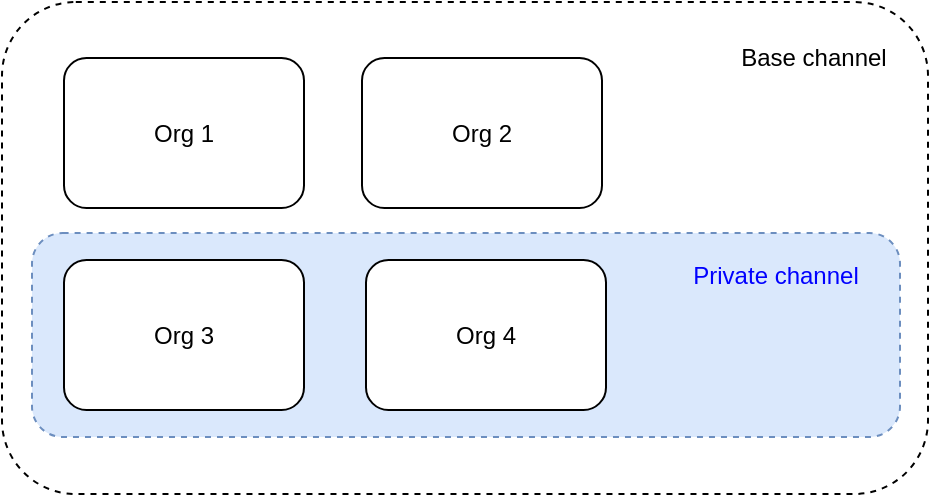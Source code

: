 <mxfile version="13.3.0"><diagram id="zMA71pVhdOVvMvDoPxeh" name="Page-1"><mxGraphModel dx="1422" dy="713" grid="0" gridSize="10" guides="1" tooltips="1" connect="1" arrows="1" fold="1" page="1" pageScale="1" pageWidth="1169" pageHeight="827" math="0" shadow="0"><root><mxCell id="0"/><mxCell id="1" parent="0"/><mxCell id="d1VhHd23hDS_7qmZMSY7-10" value="" style="rounded=1;whiteSpace=wrap;html=1;dashed=1;" parent="1" vertex="1"><mxGeometry x="148" y="222" width="463" height="246" as="geometry"/></mxCell><mxCell id="OGMAs-vKwfj34p7YF8Y2-1" value="Org 1" style="rounded=1;whiteSpace=wrap;html=1;align=center;" parent="1" vertex="1"><mxGeometry x="179" y="250" width="120" height="75" as="geometry"/></mxCell><mxCell id="d1VhHd23hDS_7qmZMSY7-11" value="Base channel" style="text;html=1;strokeColor=none;fillColor=none;align=center;verticalAlign=middle;whiteSpace=wrap;rounded=0;dashed=1;" parent="1" vertex="1"><mxGeometry x="515" y="240" width="78" height="20" as="geometry"/></mxCell><mxCell id="d1VhHd23hDS_7qmZMSY7-12" value="" style="rounded=1;whiteSpace=wrap;html=1;dashed=1;strokeColor=#6c8ebf;fillColor=#dae8fc;" parent="1" vertex="1"><mxGeometry x="163" y="337.5" width="434" height="102" as="geometry"/></mxCell><mxCell id="d1VhHd23hDS_7qmZMSY7-18" value="Private channel" style="text;html=1;strokeColor=none;fillColor=none;align=center;verticalAlign=middle;whiteSpace=wrap;rounded=0;dashed=1;fontColor=#0000FF;" parent="1" vertex="1"><mxGeometry x="488" y="349" width="94" height="20" as="geometry"/></mxCell><mxCell id="yM08OgN3iXiH_4qE1ok6-1" value="Org 2" style="rounded=1;whiteSpace=wrap;html=1;align=center;" vertex="1" parent="1"><mxGeometry x="328" y="250" width="120" height="75" as="geometry"/></mxCell><mxCell id="yM08OgN3iXiH_4qE1ok6-2" value="Org 3" style="rounded=1;whiteSpace=wrap;html=1;align=center;" vertex="1" parent="1"><mxGeometry x="179" y="351" width="120" height="75" as="geometry"/></mxCell><mxCell id="yM08OgN3iXiH_4qE1ok6-3" value="Org 4" style="rounded=1;whiteSpace=wrap;html=1;align=center;" vertex="1" parent="1"><mxGeometry x="330" y="351" width="120" height="75" as="geometry"/></mxCell></root></mxGraphModel></diagram></mxfile>